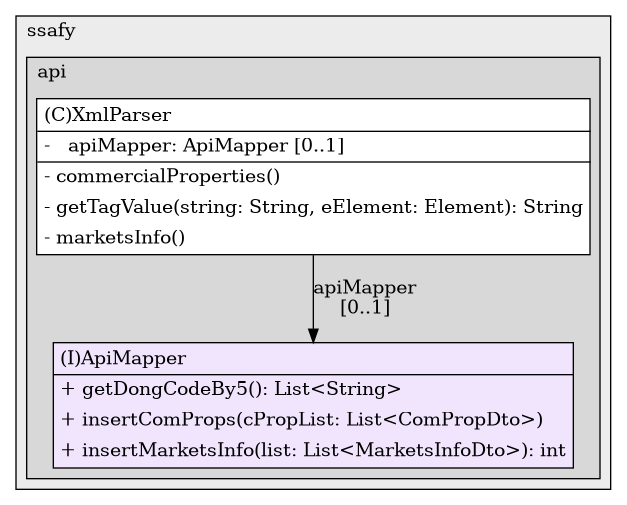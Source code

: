 @startuml

/' diagram meta data start
config=StructureConfiguration;
{
  "projectClassification": {
    "searchMode": "OpenProject", // OpenProject, AllProjects
    "includedProjects": "",
    "pathEndKeywords": "*.impl",
    "isClientPath": "",
    "isClientName": "",
    "isTestPath": "",
    "isTestName": "",
    "isMappingPath": "",
    "isMappingName": "",
    "isDataAccessPath": "",
    "isDataAccessName": "",
    "isDataStructurePath": "",
    "isDataStructureName": "",
    "isInterfaceStructuresPath": "",
    "isInterfaceStructuresName": "",
    "isEntryPointPath": "",
    "isEntryPointName": "",
    "treatFinalFieldsAsMandatory": false
  },
  "graphRestriction": {
    "classPackageExcludeFilter": "",
    "classPackageIncludeFilter": "",
    "classNameExcludeFilter": "",
    "classNameIncludeFilter": "",
    "methodNameExcludeFilter": "",
    "methodNameIncludeFilter": "",
    "removeByInheritance": "", // inheritance/annotation based filtering is done in a second step
    "removeByAnnotation": "",
    "removeByClassPackage": "", // cleanup the graph after inheritance/annotation based filtering is done
    "removeByClassName": "",
    "cutMappings": false,
    "cutEnum": true,
    "cutTests": true,
    "cutClient": true,
    "cutDataAccess": false,
    "cutInterfaceStructures": false,
    "cutDataStructures": false,
    "cutGetterAndSetter": true,
    "cutConstructors": true
  },
  "graphTraversal": {
    "forwardDepth": 6,
    "backwardDepth": 6,
    "classPackageExcludeFilter": "",
    "classPackageIncludeFilter": "",
    "classNameExcludeFilter": "",
    "classNameIncludeFilter": "",
    "methodNameExcludeFilter": "",
    "methodNameIncludeFilter": "",
    "hideMappings": false,
    "hideDataStructures": false,
    "hidePrivateMethods": true,
    "hideInterfaceCalls": true, // indirection: implementation -> interface (is hidden) -> implementation
    "onlyShowApplicationEntryPoints": false, // root node is included
    "useMethodCallsForStructureDiagram": "ForwardOnly" // ForwardOnly, BothDirections, No
  },
  "details": {
    "aggregation": "GroupByClass", // ByClass, GroupByClass, None
    "showClassGenericTypes": true,
    "showMethods": true,
    "showMethodParameterNames": true,
    "showMethodParameterTypes": true,
    "showMethodReturnType": true,
    "showPackageLevels": 2,
    "showDetailedClassStructure": true
  },
  "rootClass": "com.ssafy.api.model.mapper.ApiMapper",
  "extensionCallbackMethod": "" // qualified.class.name#methodName - signature: public static String method(String)
}
diagram meta data end '/



digraph g {
    rankdir="TB"
    splines=polyline
    

'nodes 
subgraph cluster_109727380 { 
   	label=ssafy
	labeljust=l
	fillcolor="#ececec"
	style=filled
   
   subgraph cluster_82790336 { 
   	label=api
	labeljust=l
	fillcolor="#d8d8d8"
	style=filled
   
   ApiMapper80438495[
	label=<<TABLE BORDER="1" CELLBORDER="0" CELLPADDING="4" CELLSPACING="0">
<TR><TD ALIGN="LEFT" >(I)ApiMapper</TD></TR>
<HR/>
<TR><TD ALIGN="LEFT" >+ getDongCodeBy5(): List&lt;String&gt;</TD></TR>
<TR><TD ALIGN="LEFT" >+ insertComProps(cPropList: List&lt;ComPropDto&gt;)</TD></TR>
<TR><TD ALIGN="LEFT" >+ insertMarketsInfo(list: List&lt;MarketsInfoDto&gt;): int</TD></TR>
</TABLE>>
	style=filled
	margin=0
	shape=plaintext
	fillcolor="#F1E5FD"
];

XmlParser499912813[
	label=<<TABLE BORDER="1" CELLBORDER="0" CELLPADDING="4" CELLSPACING="0">
<TR><TD ALIGN="LEFT" >(C)XmlParser</TD></TR>
<HR/>
<TR><TD ALIGN="LEFT" >-   apiMapper: ApiMapper [0..1]</TD></TR>
<HR/>
<TR><TD ALIGN="LEFT" >- commercialProperties()</TD></TR>
<TR><TD ALIGN="LEFT" >- getTagValue(string: String, eElement: Element): String</TD></TR>
<TR><TD ALIGN="LEFT" >- marketsInfo()</TD></TR>
</TABLE>>
	style=filled
	margin=0
	shape=plaintext
	fillcolor="#FFFFFF"
];
} 
} 

'edges    
XmlParser499912813 -> ApiMapper80438495[label="apiMapper
[0..1]"];
    
}
@enduml
